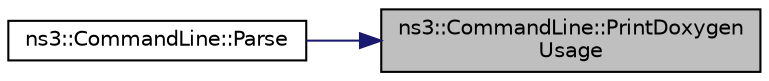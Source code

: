 digraph "ns3::CommandLine::PrintDoxygenUsage"
{
 // LATEX_PDF_SIZE
  edge [fontname="Helvetica",fontsize="10",labelfontname="Helvetica",labelfontsize="10"];
  node [fontname="Helvetica",fontsize="10",shape=record];
  rankdir="RL";
  Node1 [label="ns3::CommandLine::PrintDoxygen\lUsage",height=0.2,width=0.4,color="black", fillcolor="grey75", style="filled", fontcolor="black",tooltip="Append usage message in Doxygen format to the file indicated by the NS_COMMANDLINE_INTROSPECTION envi..."];
  Node1 -> Node2 [dir="back",color="midnightblue",fontsize="10",style="solid",fontname="Helvetica"];
  Node2 [label="ns3::CommandLine::Parse",height=0.2,width=0.4,color="black", fillcolor="white", style="filled",URL="$classns3_1_1_command_line.html#acc65828b185ab4eaa32143c2520494da",tooltip="Parse the program arguments."];
}
